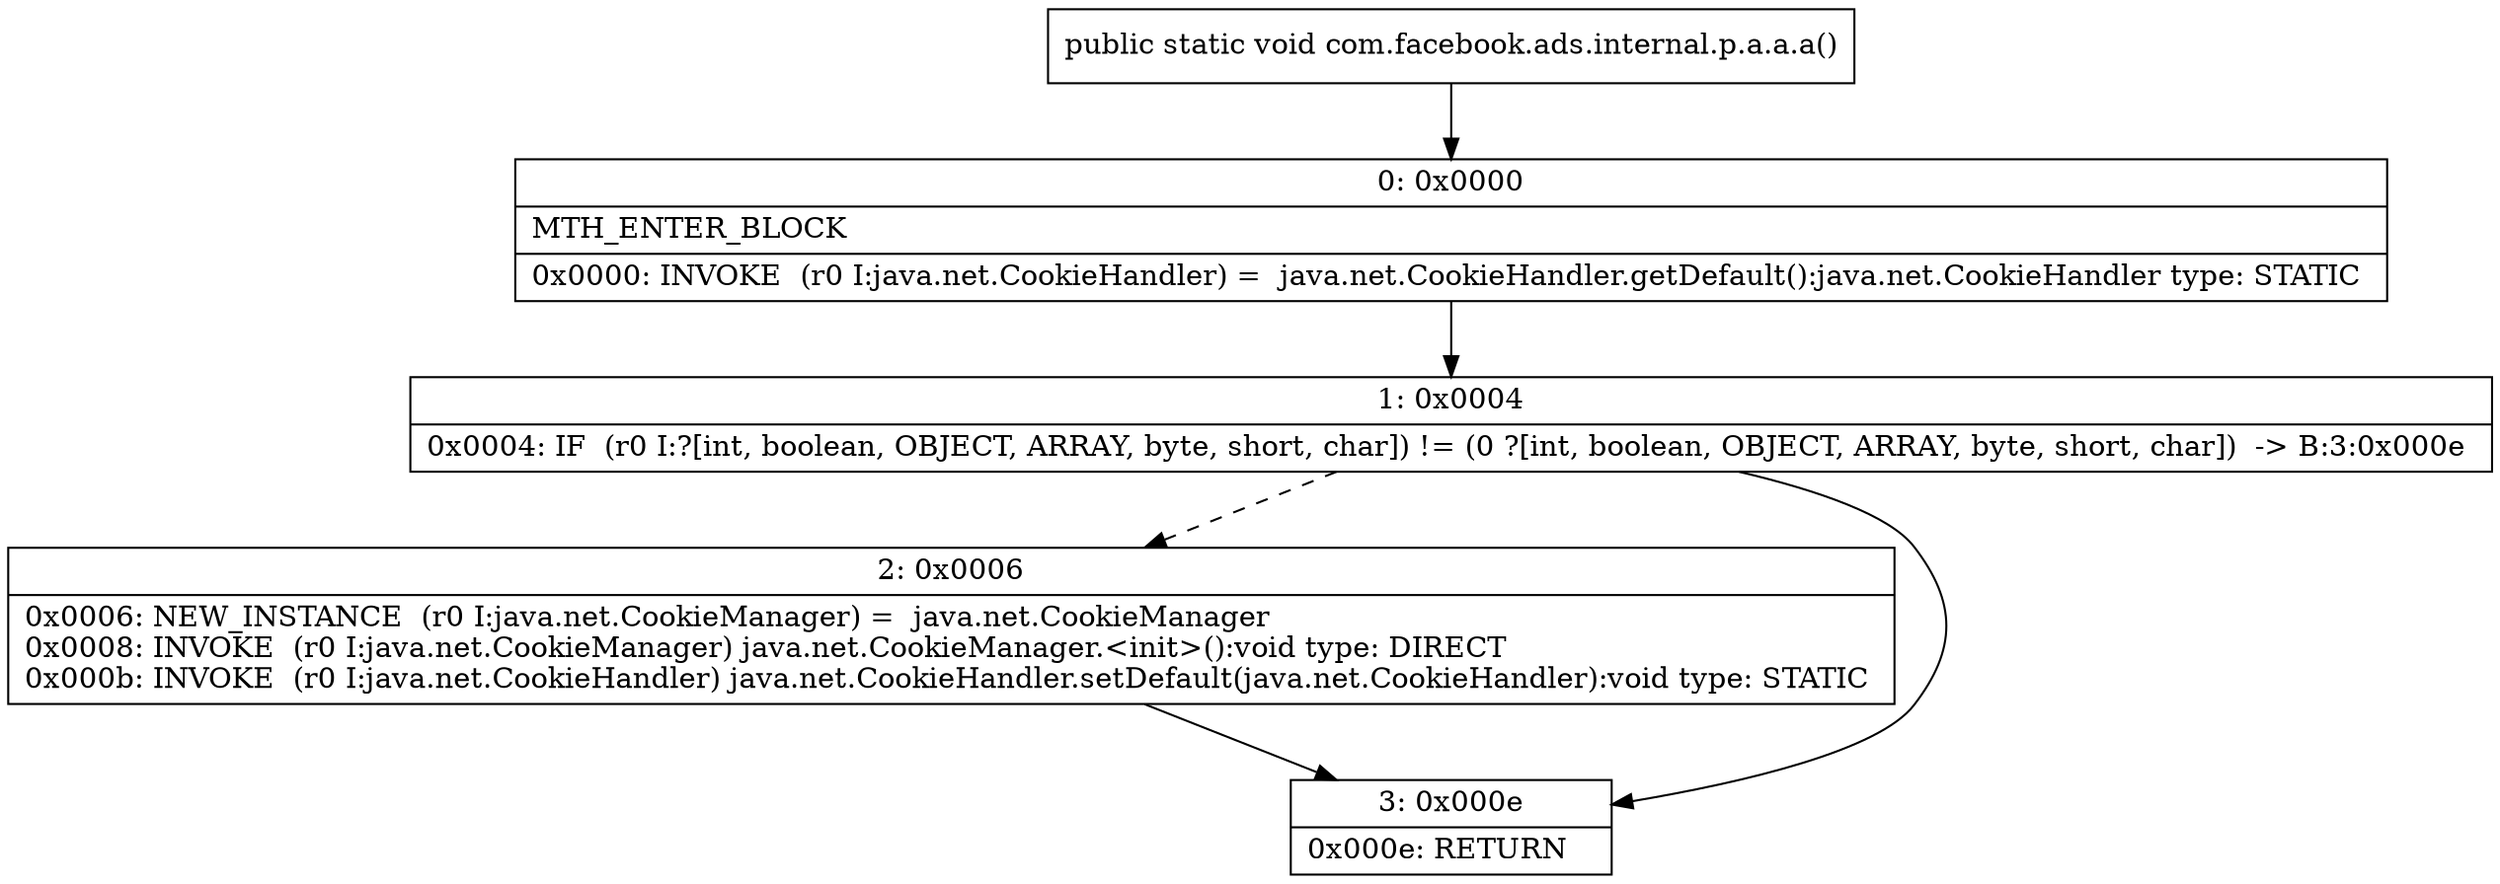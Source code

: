 digraph "CFG forcom.facebook.ads.internal.p.a.a.a()V" {
Node_0 [shape=record,label="{0\:\ 0x0000|MTH_ENTER_BLOCK\l|0x0000: INVOKE  (r0 I:java.net.CookieHandler) =  java.net.CookieHandler.getDefault():java.net.CookieHandler type: STATIC \l}"];
Node_1 [shape=record,label="{1\:\ 0x0004|0x0004: IF  (r0 I:?[int, boolean, OBJECT, ARRAY, byte, short, char]) != (0 ?[int, boolean, OBJECT, ARRAY, byte, short, char])  \-\> B:3:0x000e \l}"];
Node_2 [shape=record,label="{2\:\ 0x0006|0x0006: NEW_INSTANCE  (r0 I:java.net.CookieManager) =  java.net.CookieManager \l0x0008: INVOKE  (r0 I:java.net.CookieManager) java.net.CookieManager.\<init\>():void type: DIRECT \l0x000b: INVOKE  (r0 I:java.net.CookieHandler) java.net.CookieHandler.setDefault(java.net.CookieHandler):void type: STATIC \l}"];
Node_3 [shape=record,label="{3\:\ 0x000e|0x000e: RETURN   \l}"];
MethodNode[shape=record,label="{public static void com.facebook.ads.internal.p.a.a.a() }"];
MethodNode -> Node_0;
Node_0 -> Node_1;
Node_1 -> Node_2[style=dashed];
Node_1 -> Node_3;
Node_2 -> Node_3;
}

